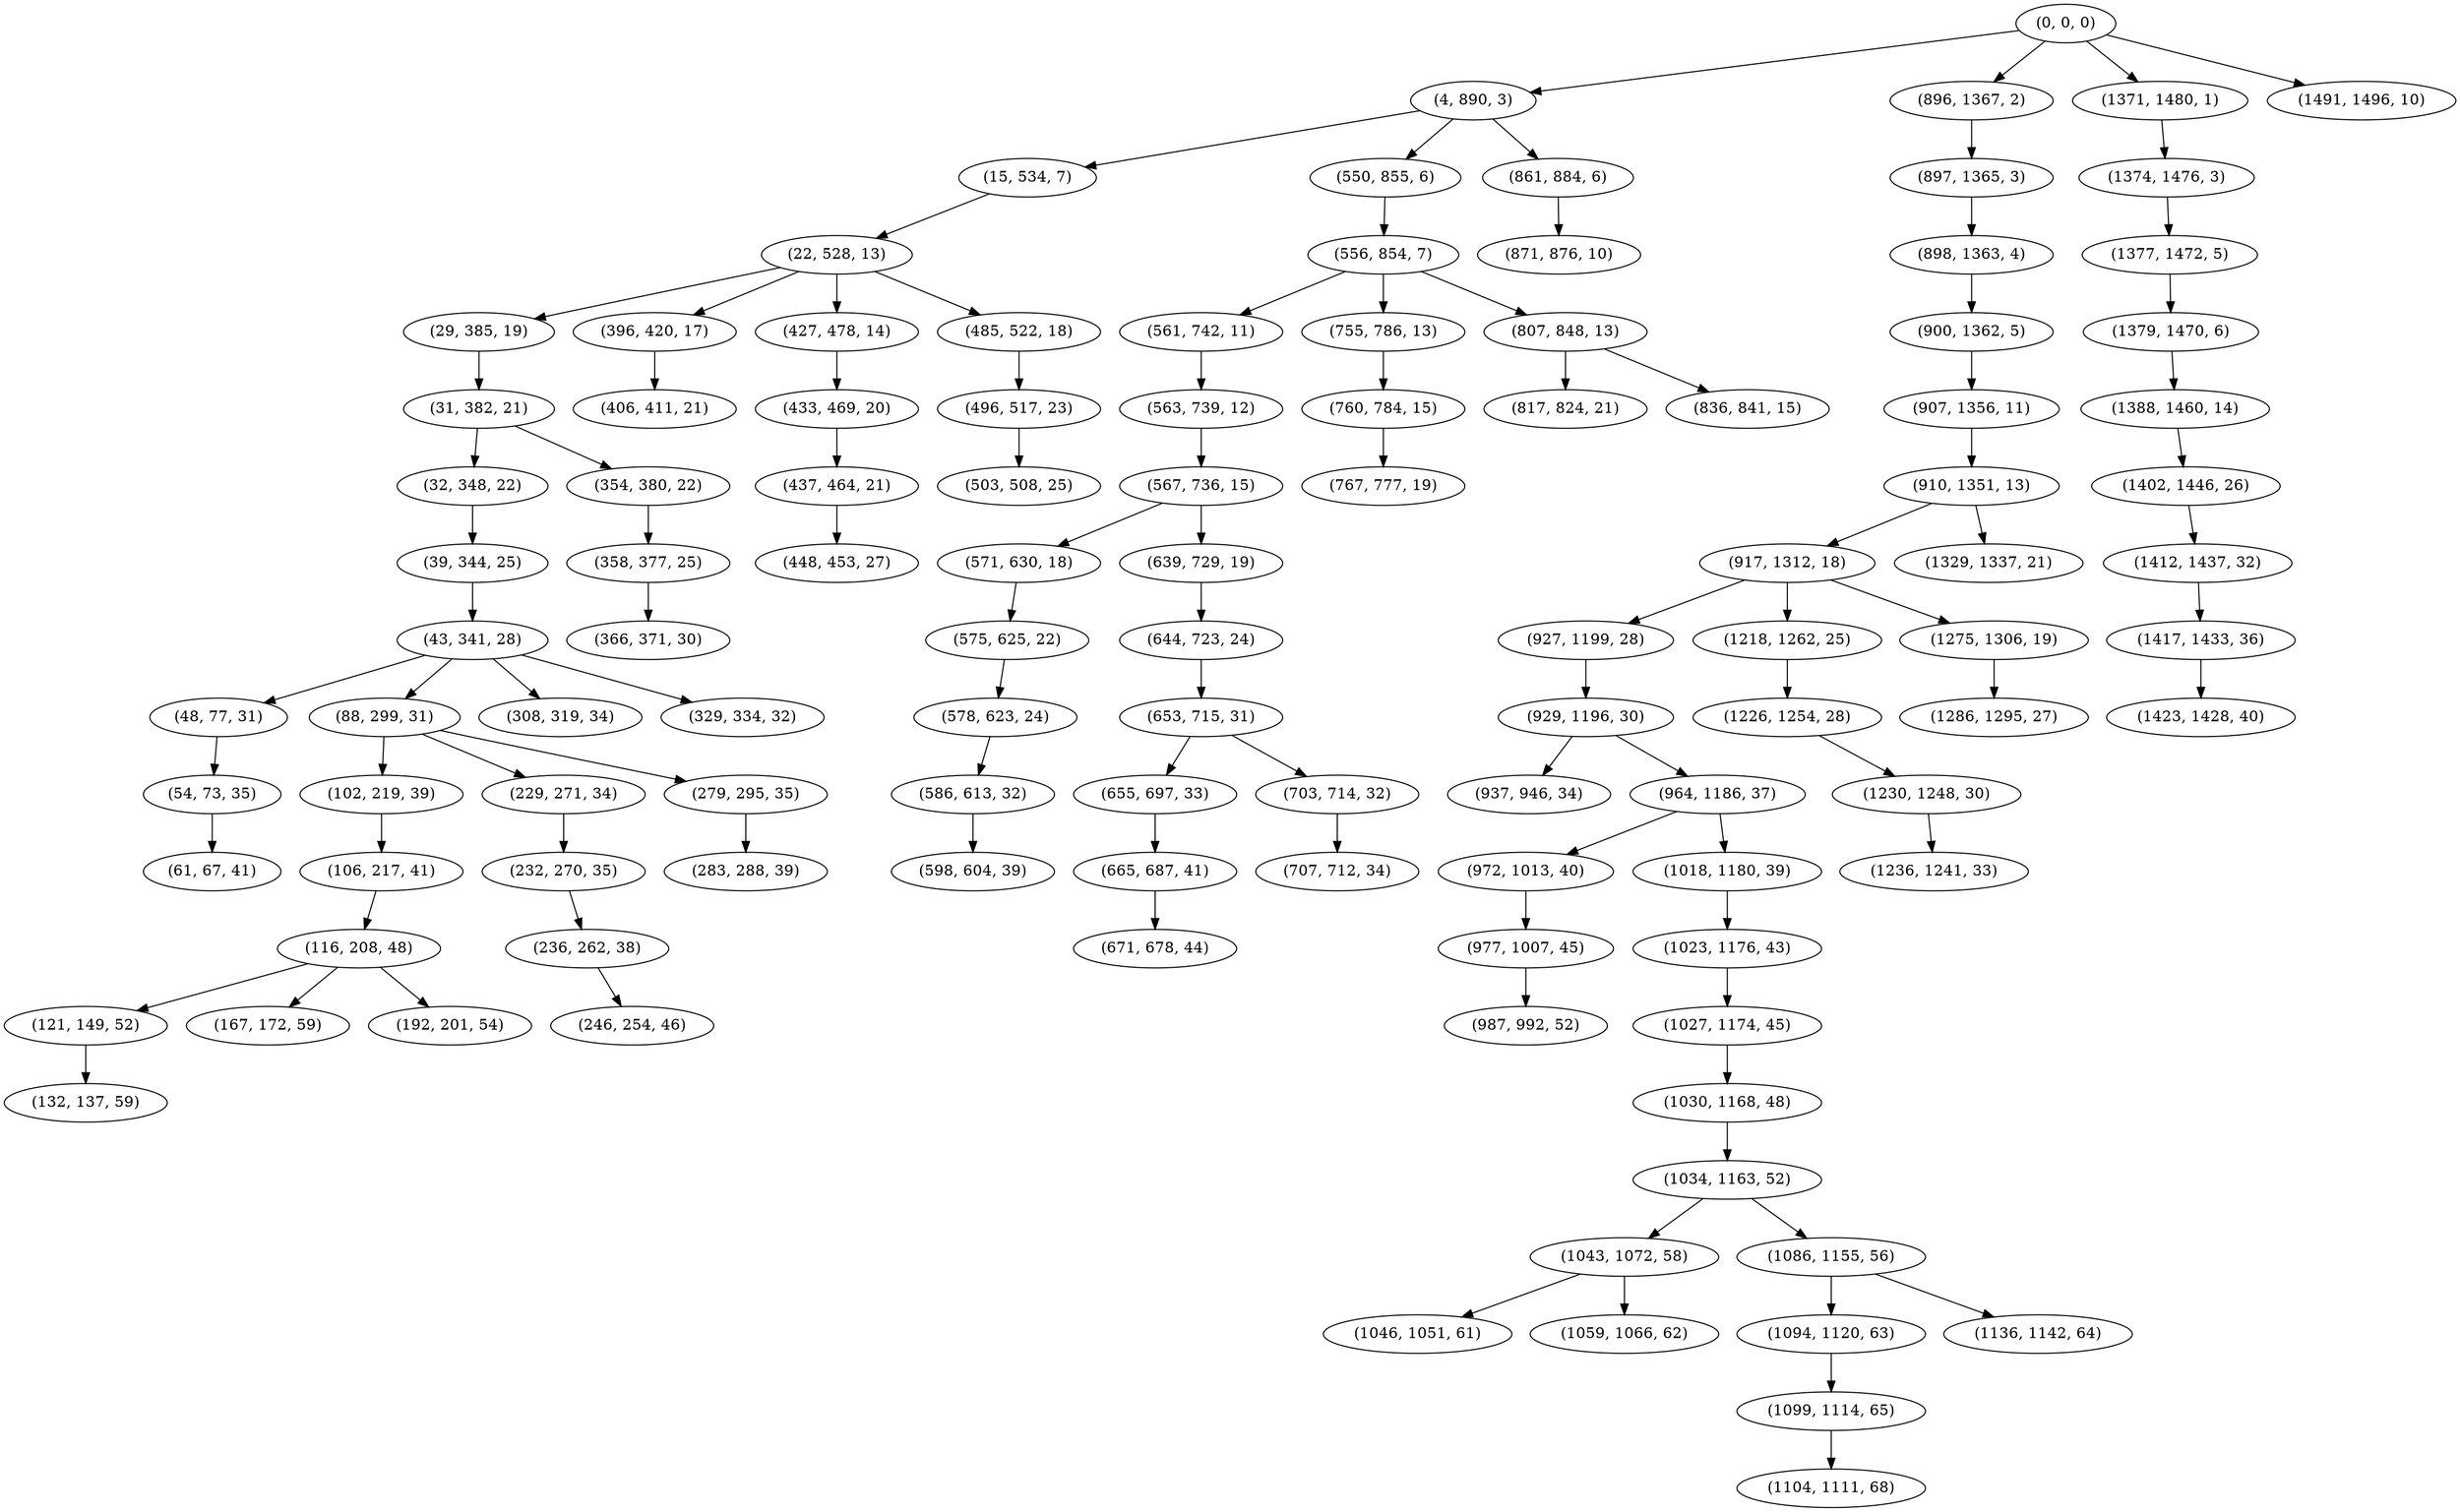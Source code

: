 digraph tree {
    "(0, 0, 0)";
    "(4, 890, 3)";
    "(15, 534, 7)";
    "(22, 528, 13)";
    "(29, 385, 19)";
    "(31, 382, 21)";
    "(32, 348, 22)";
    "(39, 344, 25)";
    "(43, 341, 28)";
    "(48, 77, 31)";
    "(54, 73, 35)";
    "(61, 67, 41)";
    "(88, 299, 31)";
    "(102, 219, 39)";
    "(106, 217, 41)";
    "(116, 208, 48)";
    "(121, 149, 52)";
    "(132, 137, 59)";
    "(167, 172, 59)";
    "(192, 201, 54)";
    "(229, 271, 34)";
    "(232, 270, 35)";
    "(236, 262, 38)";
    "(246, 254, 46)";
    "(279, 295, 35)";
    "(283, 288, 39)";
    "(308, 319, 34)";
    "(329, 334, 32)";
    "(354, 380, 22)";
    "(358, 377, 25)";
    "(366, 371, 30)";
    "(396, 420, 17)";
    "(406, 411, 21)";
    "(427, 478, 14)";
    "(433, 469, 20)";
    "(437, 464, 21)";
    "(448, 453, 27)";
    "(485, 522, 18)";
    "(496, 517, 23)";
    "(503, 508, 25)";
    "(550, 855, 6)";
    "(556, 854, 7)";
    "(561, 742, 11)";
    "(563, 739, 12)";
    "(567, 736, 15)";
    "(571, 630, 18)";
    "(575, 625, 22)";
    "(578, 623, 24)";
    "(586, 613, 32)";
    "(598, 604, 39)";
    "(639, 729, 19)";
    "(644, 723, 24)";
    "(653, 715, 31)";
    "(655, 697, 33)";
    "(665, 687, 41)";
    "(671, 678, 44)";
    "(703, 714, 32)";
    "(707, 712, 34)";
    "(755, 786, 13)";
    "(760, 784, 15)";
    "(767, 777, 19)";
    "(807, 848, 13)";
    "(817, 824, 21)";
    "(836, 841, 15)";
    "(861, 884, 6)";
    "(871, 876, 10)";
    "(896, 1367, 2)";
    "(897, 1365, 3)";
    "(898, 1363, 4)";
    "(900, 1362, 5)";
    "(907, 1356, 11)";
    "(910, 1351, 13)";
    "(917, 1312, 18)";
    "(927, 1199, 28)";
    "(929, 1196, 30)";
    "(937, 946, 34)";
    "(964, 1186, 37)";
    "(972, 1013, 40)";
    "(977, 1007, 45)";
    "(987, 992, 52)";
    "(1018, 1180, 39)";
    "(1023, 1176, 43)";
    "(1027, 1174, 45)";
    "(1030, 1168, 48)";
    "(1034, 1163, 52)";
    "(1043, 1072, 58)";
    "(1046, 1051, 61)";
    "(1059, 1066, 62)";
    "(1086, 1155, 56)";
    "(1094, 1120, 63)";
    "(1099, 1114, 65)";
    "(1104, 1111, 68)";
    "(1136, 1142, 64)";
    "(1218, 1262, 25)";
    "(1226, 1254, 28)";
    "(1230, 1248, 30)";
    "(1236, 1241, 33)";
    "(1275, 1306, 19)";
    "(1286, 1295, 27)";
    "(1329, 1337, 21)";
    "(1371, 1480, 1)";
    "(1374, 1476, 3)";
    "(1377, 1472, 5)";
    "(1379, 1470, 6)";
    "(1388, 1460, 14)";
    "(1402, 1446, 26)";
    "(1412, 1437, 32)";
    "(1417, 1433, 36)";
    "(1423, 1428, 40)";
    "(1491, 1496, 10)";
    "(0, 0, 0)" -> "(4, 890, 3)";
    "(0, 0, 0)" -> "(896, 1367, 2)";
    "(0, 0, 0)" -> "(1371, 1480, 1)";
    "(0, 0, 0)" -> "(1491, 1496, 10)";
    "(4, 890, 3)" -> "(15, 534, 7)";
    "(4, 890, 3)" -> "(550, 855, 6)";
    "(4, 890, 3)" -> "(861, 884, 6)";
    "(15, 534, 7)" -> "(22, 528, 13)";
    "(22, 528, 13)" -> "(29, 385, 19)";
    "(22, 528, 13)" -> "(396, 420, 17)";
    "(22, 528, 13)" -> "(427, 478, 14)";
    "(22, 528, 13)" -> "(485, 522, 18)";
    "(29, 385, 19)" -> "(31, 382, 21)";
    "(31, 382, 21)" -> "(32, 348, 22)";
    "(31, 382, 21)" -> "(354, 380, 22)";
    "(32, 348, 22)" -> "(39, 344, 25)";
    "(39, 344, 25)" -> "(43, 341, 28)";
    "(43, 341, 28)" -> "(48, 77, 31)";
    "(43, 341, 28)" -> "(88, 299, 31)";
    "(43, 341, 28)" -> "(308, 319, 34)";
    "(43, 341, 28)" -> "(329, 334, 32)";
    "(48, 77, 31)" -> "(54, 73, 35)";
    "(54, 73, 35)" -> "(61, 67, 41)";
    "(88, 299, 31)" -> "(102, 219, 39)";
    "(88, 299, 31)" -> "(229, 271, 34)";
    "(88, 299, 31)" -> "(279, 295, 35)";
    "(102, 219, 39)" -> "(106, 217, 41)";
    "(106, 217, 41)" -> "(116, 208, 48)";
    "(116, 208, 48)" -> "(121, 149, 52)";
    "(116, 208, 48)" -> "(167, 172, 59)";
    "(116, 208, 48)" -> "(192, 201, 54)";
    "(121, 149, 52)" -> "(132, 137, 59)";
    "(229, 271, 34)" -> "(232, 270, 35)";
    "(232, 270, 35)" -> "(236, 262, 38)";
    "(236, 262, 38)" -> "(246, 254, 46)";
    "(279, 295, 35)" -> "(283, 288, 39)";
    "(354, 380, 22)" -> "(358, 377, 25)";
    "(358, 377, 25)" -> "(366, 371, 30)";
    "(396, 420, 17)" -> "(406, 411, 21)";
    "(427, 478, 14)" -> "(433, 469, 20)";
    "(433, 469, 20)" -> "(437, 464, 21)";
    "(437, 464, 21)" -> "(448, 453, 27)";
    "(485, 522, 18)" -> "(496, 517, 23)";
    "(496, 517, 23)" -> "(503, 508, 25)";
    "(550, 855, 6)" -> "(556, 854, 7)";
    "(556, 854, 7)" -> "(561, 742, 11)";
    "(556, 854, 7)" -> "(755, 786, 13)";
    "(556, 854, 7)" -> "(807, 848, 13)";
    "(561, 742, 11)" -> "(563, 739, 12)";
    "(563, 739, 12)" -> "(567, 736, 15)";
    "(567, 736, 15)" -> "(571, 630, 18)";
    "(567, 736, 15)" -> "(639, 729, 19)";
    "(571, 630, 18)" -> "(575, 625, 22)";
    "(575, 625, 22)" -> "(578, 623, 24)";
    "(578, 623, 24)" -> "(586, 613, 32)";
    "(586, 613, 32)" -> "(598, 604, 39)";
    "(639, 729, 19)" -> "(644, 723, 24)";
    "(644, 723, 24)" -> "(653, 715, 31)";
    "(653, 715, 31)" -> "(655, 697, 33)";
    "(653, 715, 31)" -> "(703, 714, 32)";
    "(655, 697, 33)" -> "(665, 687, 41)";
    "(665, 687, 41)" -> "(671, 678, 44)";
    "(703, 714, 32)" -> "(707, 712, 34)";
    "(755, 786, 13)" -> "(760, 784, 15)";
    "(760, 784, 15)" -> "(767, 777, 19)";
    "(807, 848, 13)" -> "(817, 824, 21)";
    "(807, 848, 13)" -> "(836, 841, 15)";
    "(861, 884, 6)" -> "(871, 876, 10)";
    "(896, 1367, 2)" -> "(897, 1365, 3)";
    "(897, 1365, 3)" -> "(898, 1363, 4)";
    "(898, 1363, 4)" -> "(900, 1362, 5)";
    "(900, 1362, 5)" -> "(907, 1356, 11)";
    "(907, 1356, 11)" -> "(910, 1351, 13)";
    "(910, 1351, 13)" -> "(917, 1312, 18)";
    "(910, 1351, 13)" -> "(1329, 1337, 21)";
    "(917, 1312, 18)" -> "(927, 1199, 28)";
    "(917, 1312, 18)" -> "(1218, 1262, 25)";
    "(917, 1312, 18)" -> "(1275, 1306, 19)";
    "(927, 1199, 28)" -> "(929, 1196, 30)";
    "(929, 1196, 30)" -> "(937, 946, 34)";
    "(929, 1196, 30)" -> "(964, 1186, 37)";
    "(964, 1186, 37)" -> "(972, 1013, 40)";
    "(964, 1186, 37)" -> "(1018, 1180, 39)";
    "(972, 1013, 40)" -> "(977, 1007, 45)";
    "(977, 1007, 45)" -> "(987, 992, 52)";
    "(1018, 1180, 39)" -> "(1023, 1176, 43)";
    "(1023, 1176, 43)" -> "(1027, 1174, 45)";
    "(1027, 1174, 45)" -> "(1030, 1168, 48)";
    "(1030, 1168, 48)" -> "(1034, 1163, 52)";
    "(1034, 1163, 52)" -> "(1043, 1072, 58)";
    "(1034, 1163, 52)" -> "(1086, 1155, 56)";
    "(1043, 1072, 58)" -> "(1046, 1051, 61)";
    "(1043, 1072, 58)" -> "(1059, 1066, 62)";
    "(1086, 1155, 56)" -> "(1094, 1120, 63)";
    "(1086, 1155, 56)" -> "(1136, 1142, 64)";
    "(1094, 1120, 63)" -> "(1099, 1114, 65)";
    "(1099, 1114, 65)" -> "(1104, 1111, 68)";
    "(1218, 1262, 25)" -> "(1226, 1254, 28)";
    "(1226, 1254, 28)" -> "(1230, 1248, 30)";
    "(1230, 1248, 30)" -> "(1236, 1241, 33)";
    "(1275, 1306, 19)" -> "(1286, 1295, 27)";
    "(1371, 1480, 1)" -> "(1374, 1476, 3)";
    "(1374, 1476, 3)" -> "(1377, 1472, 5)";
    "(1377, 1472, 5)" -> "(1379, 1470, 6)";
    "(1379, 1470, 6)" -> "(1388, 1460, 14)";
    "(1388, 1460, 14)" -> "(1402, 1446, 26)";
    "(1402, 1446, 26)" -> "(1412, 1437, 32)";
    "(1412, 1437, 32)" -> "(1417, 1433, 36)";
    "(1417, 1433, 36)" -> "(1423, 1428, 40)";
}
